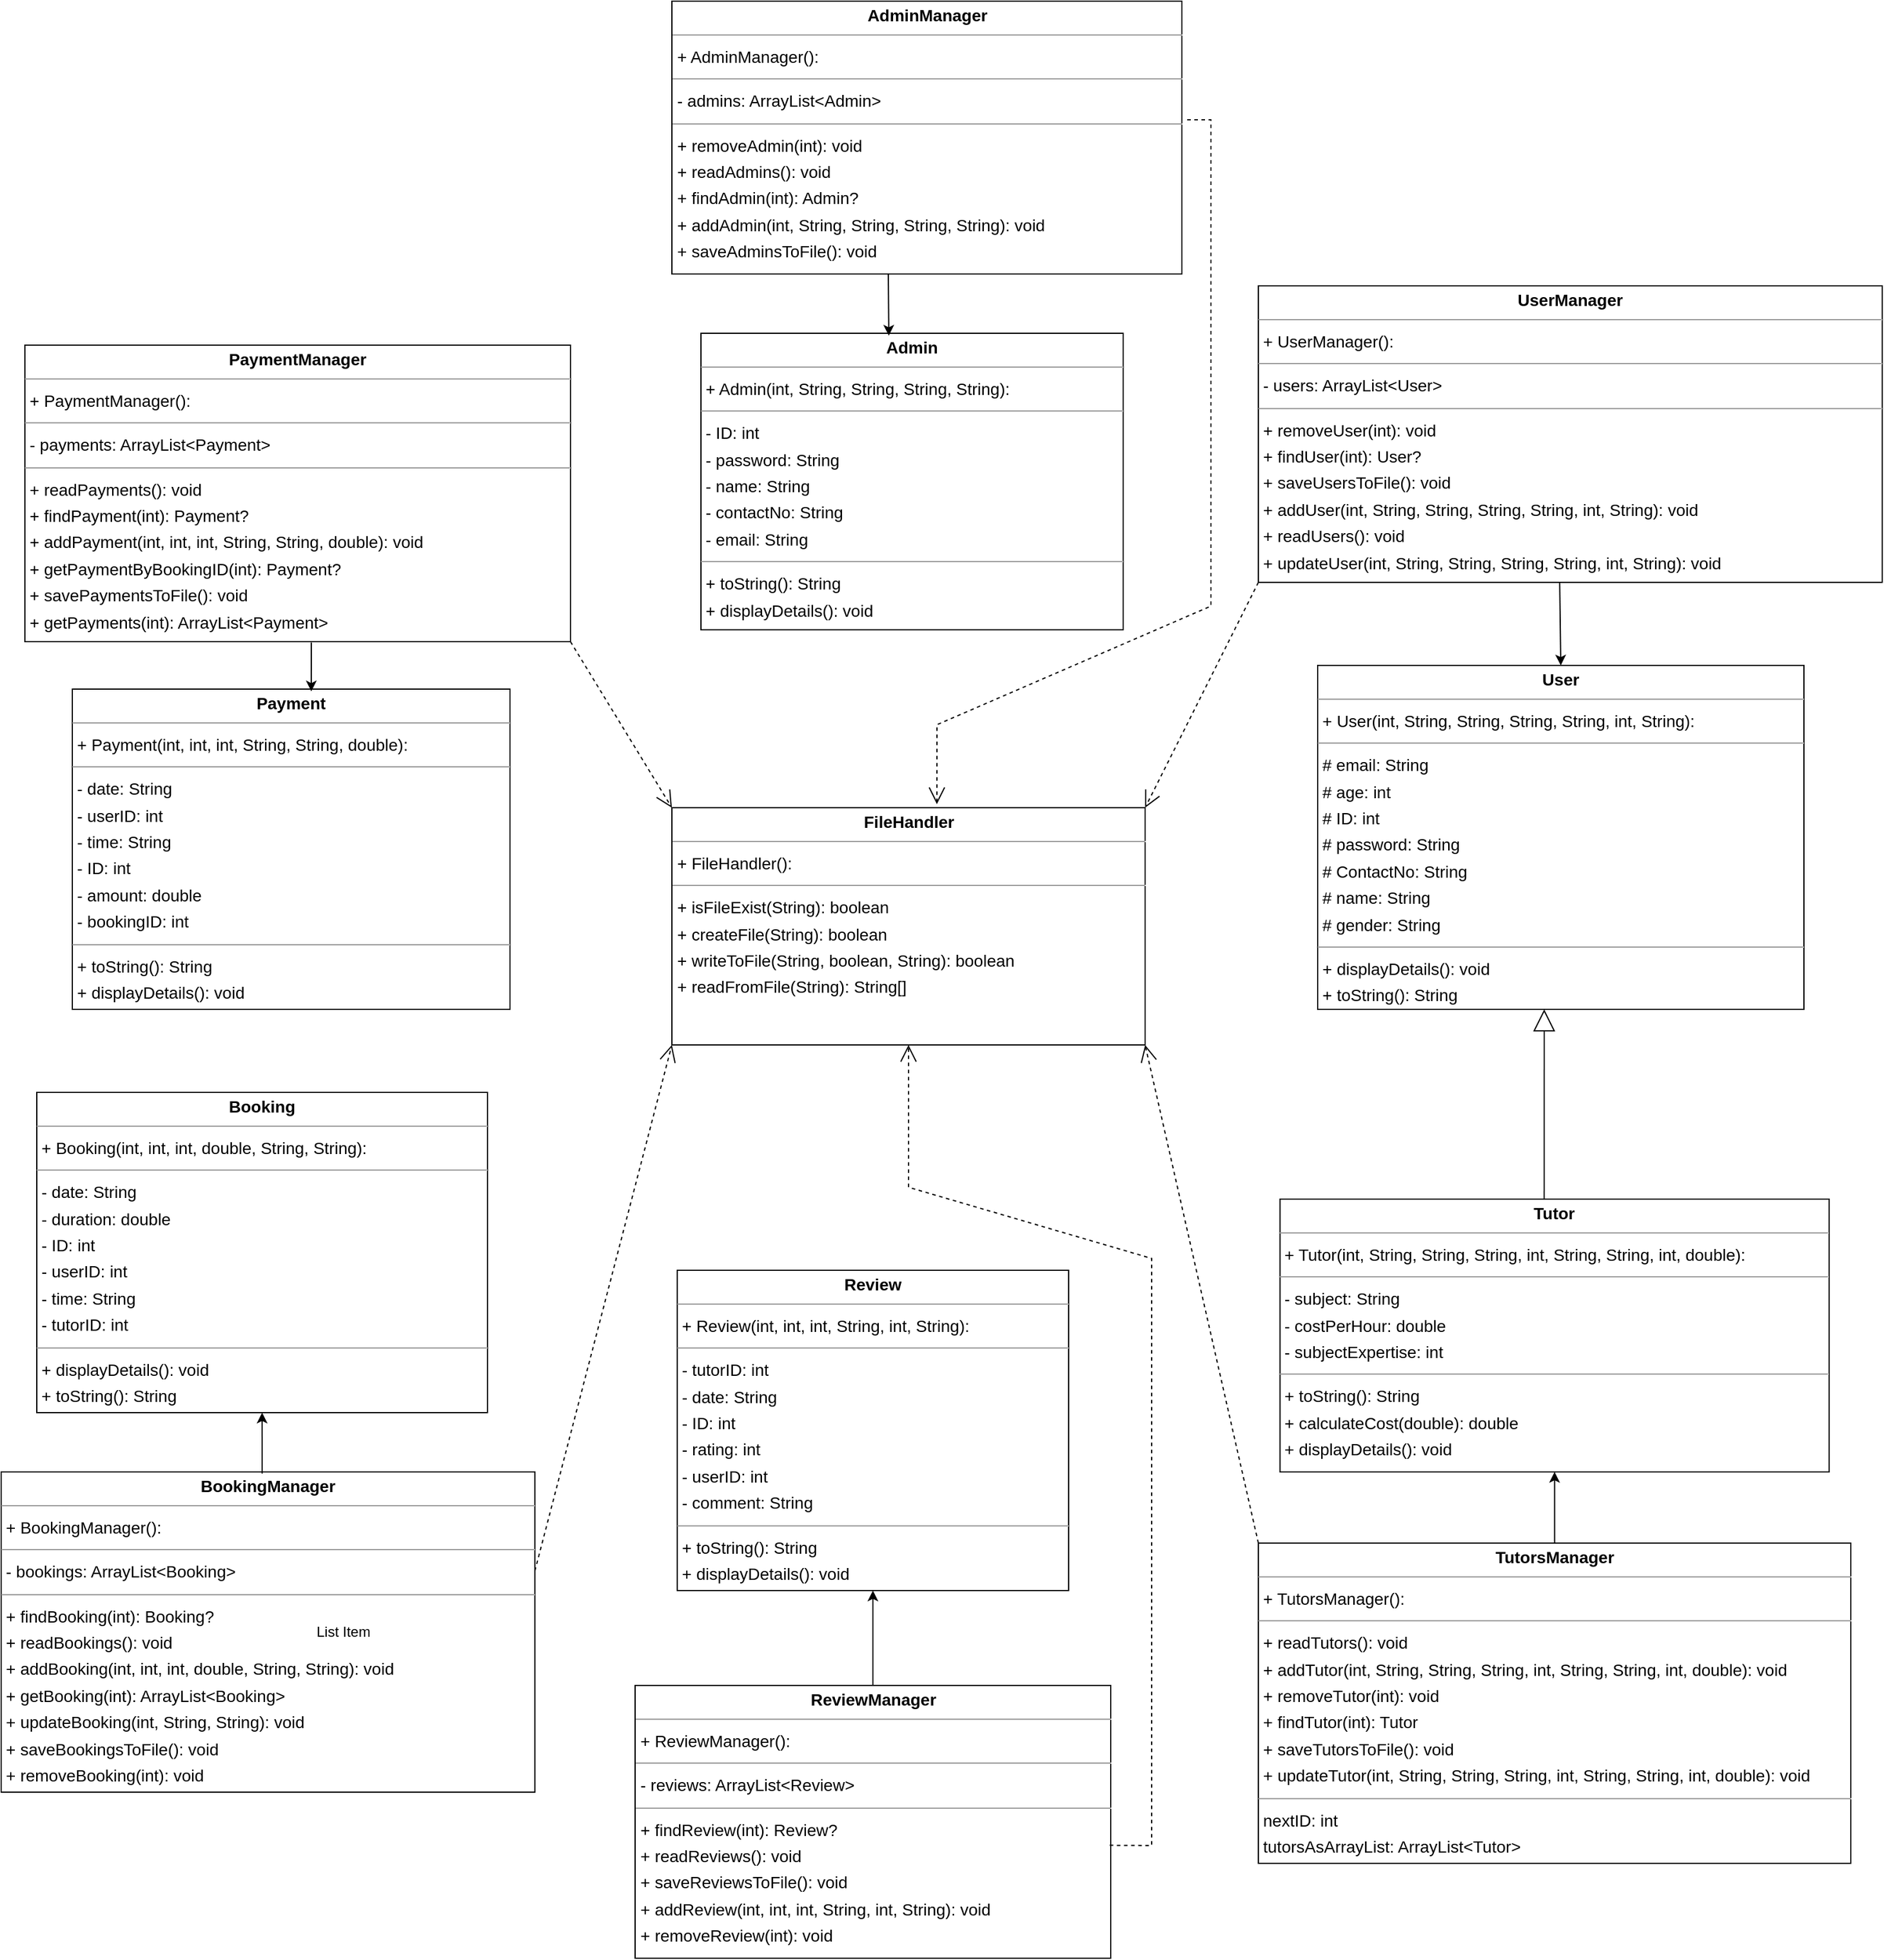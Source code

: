 <mxfile version="24.7.8">
  <diagram id="uno29H8th-qO8SrL2tuf" name="Page-1">
    <mxGraphModel dx="2703" dy="3367" grid="1" gridSize="10" guides="1" tooltips="1" connect="1" arrows="1" fold="1" page="0" pageScale="1" pageWidth="80" pageHeight="4" background="none" math="0" shadow="0">
      <root>
        <mxCell id="0" />
        <mxCell id="1" parent="0" />
        <mxCell id="node9" value="&lt;p style=&quot;margin:0px;margin-top:4px;text-align:center;&quot;&gt;&lt;b&gt;Admin&lt;/b&gt;&lt;/p&gt;&lt;hr size=&quot;1&quot;/&gt;&lt;p style=&quot;margin:0 0 0 4px;line-height:1.6;&quot;&gt;+ Admin(int, String, String, String, String): &lt;/p&gt;&lt;hr size=&quot;1&quot;/&gt;&lt;p style=&quot;margin:0 0 0 4px;line-height:1.6;&quot;&gt;- ID: int&lt;br/&gt;- password: String&lt;br/&gt;- name: String&lt;br/&gt;- contactNo: String&lt;br/&gt;- email: String&lt;/p&gt;&lt;hr size=&quot;1&quot;/&gt;&lt;p style=&quot;margin:0 0 0 4px;line-height:1.6;&quot;&gt;+ toString(): String&lt;br/&gt;+ displayDetails(): void&lt;/p&gt;&lt;hr size=&quot;1&quot;/&gt;&lt;p style=&quot;margin:0 0 0 4px;line-height:1.6;&quot;&gt; name: String&lt;br/&gt; contactNo: String&lt;br/&gt; password: String&lt;br/&gt; ID: int&lt;br/&gt; email: String&lt;/p&gt;" style="verticalAlign=top;align=left;overflow=fill;fontSize=14;fontFamily=Helvetica;html=1;rounded=0;shadow=0;comic=0;labelBackgroundColor=none;strokeWidth=1;" parent="1" vertex="1">
          <mxGeometry x="430" y="-1610" width="356" height="250" as="geometry" />
        </mxCell>
        <mxCell id="node11" value="&lt;p style=&quot;margin:0px;margin-top:4px;text-align:center;&quot;&gt;&lt;b&gt;AdminManager&lt;/b&gt;&lt;/p&gt;&lt;hr size=&quot;1&quot;/&gt;&lt;p style=&quot;margin:0 0 0 4px;line-height:1.6;&quot;&gt;+ AdminManager(): &lt;/p&gt;&lt;hr size=&quot;1&quot;/&gt;&lt;p style=&quot;margin:0 0 0 4px;line-height:1.6;&quot;&gt;- admins: ArrayList&amp;lt;Admin&amp;gt;&lt;/p&gt;&lt;hr size=&quot;1&quot;/&gt;&lt;p style=&quot;margin:0 0 0 4px;line-height:1.6;&quot;&gt;+ removeAdmin(int): void&lt;br/&gt;+ readAdmins(): void&lt;br/&gt;+ findAdmin(int): Admin?&lt;br/&gt;+ addAdmin(int, String, String, String, String): void&lt;br/&gt;+ saveAdminsToFile(): void&lt;/p&gt;&lt;hr size=&quot;1&quot;/&gt;&lt;p style=&quot;margin:0 0 0 4px;line-height:1.6;&quot;&gt; nextID: int&lt;br/&gt; admins: ArrayList&amp;lt;Admin&amp;gt;&lt;/p&gt;" style="verticalAlign=top;align=left;overflow=fill;fontSize=14;fontFamily=Helvetica;html=1;rounded=0;shadow=0;comic=0;labelBackgroundColor=none;strokeWidth=1;" parent="1" vertex="1">
          <mxGeometry x="405.5" y="-1890" width="430" height="230" as="geometry" />
        </mxCell>
        <mxCell id="node5" value="&lt;p style=&quot;margin:0px;margin-top:4px;text-align:center;&quot;&gt;&lt;b&gt;Booking&lt;/b&gt;&lt;/p&gt;&lt;hr size=&quot;1&quot;/&gt;&lt;p style=&quot;margin:0 0 0 4px;line-height:1.6;&quot;&gt;+ Booking(int, int, int, double, String, String): &lt;/p&gt;&lt;hr size=&quot;1&quot;/&gt;&lt;p style=&quot;margin:0 0 0 4px;line-height:1.6;&quot;&gt;- date: String&lt;br/&gt;- duration: double&lt;br/&gt;- ID: int&lt;br/&gt;- userID: int&lt;br/&gt;- time: String&lt;br/&gt;- tutorID: int&lt;/p&gt;&lt;hr size=&quot;1&quot;/&gt;&lt;p style=&quot;margin:0 0 0 4px;line-height:1.6;&quot;&gt;+ displayDetails(): void&lt;br/&gt;+ toString(): String&lt;/p&gt;&lt;hr size=&quot;1&quot;/&gt;&lt;p style=&quot;margin:0 0 0 4px;line-height:1.6;&quot;&gt; tutorID: int&lt;br/&gt; ID: int&lt;br/&gt; duration: double&lt;br/&gt; date: String&lt;br/&gt; time: String&lt;br/&gt; userID: int&lt;/p&gt;" style="verticalAlign=top;align=left;overflow=fill;fontSize=14;fontFamily=Helvetica;html=1;rounded=0;shadow=0;comic=0;labelBackgroundColor=none;strokeWidth=1;" parent="1" vertex="1">
          <mxGeometry x="-130" y="-970" width="380" height="270" as="geometry" />
        </mxCell>
        <mxCell id="node4" value="&lt;p style=&quot;margin:0px;margin-top:4px;text-align:center;&quot;&gt;&lt;b&gt;BookingManager&lt;/b&gt;&lt;/p&gt;&lt;hr size=&quot;1&quot;/&gt;&lt;p style=&quot;margin:0 0 0 4px;line-height:1.6;&quot;&gt;+ BookingManager(): &lt;/p&gt;&lt;hr size=&quot;1&quot;/&gt;&lt;p style=&quot;margin:0 0 0 4px;line-height:1.6;&quot;&gt;- bookings: ArrayList&amp;lt;Booking&amp;gt;&lt;/p&gt;&lt;hr size=&quot;1&quot;/&gt;&lt;p style=&quot;margin:0 0 0 4px;line-height:1.6;&quot;&gt;+ findBooking(int): Booking?&lt;br/&gt;+ readBookings(): void&lt;br/&gt;+ addBooking(int, int, int, double, String, String): void&lt;br/&gt;+ getBooking(int): ArrayList&amp;lt;Booking&amp;gt;&lt;br/&gt;+ updateBooking(int, String, String): void&lt;br/&gt;+ saveBookingsToFile(): void&lt;br/&gt;+ removeBooking(int): void&lt;/p&gt;&lt;hr size=&quot;1&quot;/&gt;&lt;p style=&quot;margin:0 0 0 4px;line-height:1.6;&quot;&gt; nextID: int&lt;br/&gt; bookings: ArrayList&amp;lt;Booking&amp;gt;&lt;/p&gt;" style="verticalAlign=top;align=left;overflow=fill;fontSize=14;fontFamily=Helvetica;html=1;rounded=0;shadow=0;comic=0;labelBackgroundColor=none;strokeWidth=1;" parent="1" vertex="1">
          <mxGeometry x="-160" y="-650" width="450" height="270" as="geometry" />
        </mxCell>
        <mxCell id="node8" value="&lt;p style=&quot;margin:0px;margin-top:4px;text-align:center;&quot;&gt;&lt;b&gt;FileHandler&lt;/b&gt;&lt;/p&gt;&lt;hr size=&quot;1&quot;/&gt;&lt;p style=&quot;margin:0 0 0 4px;line-height:1.6;&quot;&gt;+ FileHandler(): &lt;/p&gt;&lt;hr size=&quot;1&quot;/&gt;&lt;p style=&quot;margin:0 0 0 4px;line-height:1.6;&quot;&gt;+ isFileExist(String): boolean&lt;br/&gt;+ createFile(String): boolean&lt;br/&gt;+ writeToFile(String, boolean, String): boolean&lt;br/&gt;+ readFromFile(String): String[]&lt;/p&gt;" style="verticalAlign=top;align=left;overflow=fill;fontSize=14;fontFamily=Helvetica;html=1;rounded=0;shadow=0;comic=0;labelBackgroundColor=none;strokeWidth=1;" parent="1" vertex="1">
          <mxGeometry x="405.5" y="-1210" width="399" height="200" as="geometry" />
        </mxCell>
        <mxCell id="node10" value="&lt;p style=&quot;margin:0px;margin-top:4px;text-align:center;&quot;&gt;&lt;b&gt;Payment&lt;/b&gt;&lt;/p&gt;&lt;hr size=&quot;1&quot;/&gt;&lt;p style=&quot;margin:0 0 0 4px;line-height:1.6;&quot;&gt;+ Payment(int, int, int, String, String, double): &lt;/p&gt;&lt;hr size=&quot;1&quot;/&gt;&lt;p style=&quot;margin:0 0 0 4px;line-height:1.6;&quot;&gt;- date: String&lt;br/&gt;- userID: int&lt;br/&gt;- time: String&lt;br/&gt;- ID: int&lt;br/&gt;- amount: double&lt;br/&gt;- bookingID: int&lt;/p&gt;&lt;hr size=&quot;1&quot;/&gt;&lt;p style=&quot;margin:0 0 0 4px;line-height:1.6;&quot;&gt;+ toString(): String&lt;br/&gt;+ displayDetails(): void&lt;/p&gt;&lt;hr size=&quot;1&quot;/&gt;&lt;p style=&quot;margin:0 0 0 4px;line-height:1.6;&quot;&gt; bookingID: int&lt;br/&gt; ID: int&lt;br/&gt; date: String&lt;br/&gt; time: String&lt;br/&gt; amount: double&lt;br/&gt; userID: int&lt;/p&gt;" style="verticalAlign=top;align=left;overflow=fill;fontSize=14;fontFamily=Helvetica;html=1;rounded=0;shadow=0;comic=0;labelBackgroundColor=none;strokeWidth=1;" parent="1" vertex="1">
          <mxGeometry x="-100" y="-1310" width="369" height="270" as="geometry" />
        </mxCell>
        <mxCell id="node6" value="&lt;p style=&quot;margin:0px;margin-top:4px;text-align:center;&quot;&gt;&lt;b&gt;PaymentManager&lt;/b&gt;&lt;/p&gt;&lt;hr size=&quot;1&quot;/&gt;&lt;p style=&quot;margin:0 0 0 4px;line-height:1.6;&quot;&gt;+ PaymentManager(): &lt;/p&gt;&lt;hr size=&quot;1&quot;/&gt;&lt;p style=&quot;margin:0 0 0 4px;line-height:1.6;&quot;&gt;- payments: ArrayList&amp;lt;Payment&amp;gt;&lt;/p&gt;&lt;hr size=&quot;1&quot;/&gt;&lt;p style=&quot;margin:0 0 0 4px;line-height:1.6;&quot;&gt;+ readPayments(): void&lt;br/&gt;+ findPayment(int): Payment?&lt;br/&gt;+ addPayment(int, int, int, String, String, double): void&lt;br/&gt;+ getPaymentByBookingID(int): Payment?&lt;br/&gt;+ savePaymentsToFile(): void&lt;br/&gt;+ getPayments(int): ArrayList&amp;lt;Payment&amp;gt;&lt;/p&gt;&lt;hr size=&quot;1&quot;/&gt;&lt;p style=&quot;margin:0 0 0 4px;line-height:1.6;&quot;&gt; nextID: int&lt;br/&gt; payments: ArrayList&amp;lt;Payment&amp;gt;&lt;/p&gt;" style="verticalAlign=top;align=left;overflow=fill;fontSize=14;fontFamily=Helvetica;html=1;rounded=0;shadow=0;comic=0;labelBackgroundColor=none;strokeWidth=1;" parent="1" vertex="1">
          <mxGeometry x="-140" y="-1600" width="460" height="250" as="geometry" />
        </mxCell>
        <mxCell id="node2" value="&lt;p style=&quot;margin:0px;margin-top:4px;text-align:center;&quot;&gt;&lt;b&gt;Review&lt;/b&gt;&lt;/p&gt;&lt;hr size=&quot;1&quot;/&gt;&lt;p style=&quot;margin:0 0 0 4px;line-height:1.6;&quot;&gt;+ Review(int, int, int, String, int, String): &lt;/p&gt;&lt;hr size=&quot;1&quot;/&gt;&lt;p style=&quot;margin:0 0 0 4px;line-height:1.6;&quot;&gt;- tutorID: int&lt;br/&gt;- date: String&lt;br/&gt;- ID: int&lt;br/&gt;- rating: int&lt;br/&gt;- userID: int&lt;br/&gt;- comment: String&lt;/p&gt;&lt;hr size=&quot;1&quot;/&gt;&lt;p style=&quot;margin:0 0 0 4px;line-height:1.6;&quot;&gt;+ toString(): String&lt;br/&gt;+ displayDetails(): void&lt;/p&gt;&lt;hr size=&quot;1&quot;/&gt;&lt;p style=&quot;margin:0 0 0 4px;line-height:1.6;&quot;&gt; tutorID: int&lt;br/&gt; rating: int&lt;br/&gt; comment: String&lt;br/&gt; ID: int&lt;br/&gt; date: String&lt;br/&gt; userID: int&lt;/p&gt;" style="verticalAlign=top;align=left;overflow=fill;fontSize=14;fontFamily=Helvetica;html=1;rounded=0;shadow=0;comic=0;labelBackgroundColor=none;strokeWidth=1;" parent="1" vertex="1">
          <mxGeometry x="410" y="-820" width="330" height="270" as="geometry" />
        </mxCell>
        <mxCell id="node7" value="&lt;p style=&quot;margin:0px;margin-top:4px;text-align:center;&quot;&gt;&lt;b&gt;ReviewManager&lt;/b&gt;&lt;/p&gt;&lt;hr size=&quot;1&quot;/&gt;&lt;p style=&quot;margin:0 0 0 4px;line-height:1.6;&quot;&gt;+ ReviewManager(): &lt;/p&gt;&lt;hr size=&quot;1&quot;/&gt;&lt;p style=&quot;margin:0 0 0 4px;line-height:1.6;&quot;&gt;- reviews: ArrayList&amp;lt;Review&amp;gt;&lt;/p&gt;&lt;hr size=&quot;1&quot;/&gt;&lt;p style=&quot;margin:0 0 0 4px;line-height:1.6;&quot;&gt;+ findReview(int): Review?&lt;br/&gt;+ readReviews(): void&lt;br/&gt;+ saveReviewsToFile(): void&lt;br/&gt;+ addReview(int, int, int, String, int, String): void&lt;br/&gt;+ removeReview(int): void&lt;/p&gt;&lt;hr size=&quot;1&quot;/&gt;&lt;p style=&quot;margin:0 0 0 4px;line-height:1.6;&quot;&gt; nextID: int&lt;br/&gt; reviews: ArrayList&amp;lt;Review&amp;gt;&lt;/p&gt;" style="verticalAlign=top;align=left;overflow=fill;fontSize=14;fontFamily=Helvetica;html=1;rounded=0;shadow=0;comic=0;labelBackgroundColor=none;strokeWidth=1;" parent="1" vertex="1">
          <mxGeometry x="374.5" y="-470" width="401" height="230" as="geometry" />
        </mxCell>
        <mxCell id="node1" value="&lt;p style=&quot;margin:0px;margin-top:4px;text-align:center;&quot;&gt;&lt;b&gt;Tutor&lt;/b&gt;&lt;/p&gt;&lt;hr size=&quot;1&quot;/&gt;&lt;p style=&quot;margin:0 0 0 4px;line-height:1.6;&quot;&gt;+ Tutor(int, String, String, String, int, String, String, int, double): &lt;/p&gt;&lt;hr size=&quot;1&quot;/&gt;&lt;p style=&quot;margin:0 0 0 4px;line-height:1.6;&quot;&gt;- subject: String&lt;br/&gt;- costPerHour: double&lt;br/&gt;- subjectExpertise: int&lt;/p&gt;&lt;hr size=&quot;1&quot;/&gt;&lt;p style=&quot;margin:0 0 0 4px;line-height:1.6;&quot;&gt;+ toString(): String&lt;br/&gt;+ calculateCost(double): double&lt;br/&gt;+ displayDetails(): void&lt;/p&gt;&lt;hr size=&quot;1&quot;/&gt;&lt;p style=&quot;margin:0 0 0 4px;line-height:1.6;&quot;&gt; costPerHour: double&lt;br/&gt; subjectExpertise: int&lt;br/&gt; subject: String&lt;/p&gt;" style="verticalAlign=top;align=left;overflow=fill;fontSize=14;fontFamily=Helvetica;html=1;rounded=0;shadow=0;comic=0;labelBackgroundColor=none;strokeWidth=1;fillColor=default;strokeColor=default;" parent="1" vertex="1">
          <mxGeometry x="918.25" y="-880" width="463" height="230" as="geometry" />
        </mxCell>
        <mxCell id="node12" value="&lt;p style=&quot;margin:0px;margin-top:4px;text-align:center;&quot;&gt;&lt;b&gt;TutorsManager&lt;/b&gt;&lt;/p&gt;&lt;hr size=&quot;1&quot;/&gt;&lt;p style=&quot;margin:0 0 0 4px;line-height:1.6;&quot;&gt;+ TutorsManager(): &lt;/p&gt;&lt;hr size=&quot;1&quot;/&gt;&lt;p style=&quot;margin:0 0 0 4px;line-height:1.6;&quot;&gt;+ readTutors(): void&lt;br/&gt;+ addTutor(int, String, String, String, int, String, String, int, double): void&lt;br/&gt;+ removeTutor(int): void&lt;br/&gt;+ findTutor(int): Tutor&lt;br/&gt;+ saveTutorsToFile(): void&lt;br/&gt;+ updateTutor(int, String, String, String, int, String, String, int, double): void&lt;/p&gt;&lt;hr size=&quot;1&quot;/&gt;&lt;p style=&quot;margin:0 0 0 4px;line-height:1.6;&quot;&gt; nextID: int&lt;br/&gt; tutorsAsArrayList: ArrayList&amp;lt;Tutor&amp;gt;&lt;/p&gt;" style="verticalAlign=top;align=left;overflow=fill;fontSize=14;fontFamily=Helvetica;html=1;rounded=0;shadow=0;comic=0;labelBackgroundColor=none;strokeWidth=1;" parent="1" vertex="1">
          <mxGeometry x="900" y="-590" width="499.5" height="270" as="geometry" />
        </mxCell>
        <mxCell id="node3" value="&lt;p style=&quot;margin:0px;margin-top:4px;text-align:center;&quot;&gt;&lt;b&gt;User&lt;/b&gt;&lt;/p&gt;&lt;hr size=&quot;1&quot;/&gt;&lt;p style=&quot;margin:0 0 0 4px;line-height:1.6;&quot;&gt;+ User(int, String, String, String, String, int, String): &lt;/p&gt;&lt;hr size=&quot;1&quot;/&gt;&lt;p style=&quot;margin:0 0 0 4px;line-height:1.6;&quot;&gt;# email: String&lt;br/&gt;# age: int&lt;br/&gt;# ID: int&lt;br/&gt;# password: String&lt;br/&gt;# ContactNo: String&lt;br/&gt;# name: String&lt;br/&gt;# gender: String&lt;/p&gt;&lt;hr size=&quot;1&quot;/&gt;&lt;p style=&quot;margin:0 0 0 4px;line-height:1.6;&quot;&gt;+ displayDetails(): void&lt;br/&gt;+ toString(): String&lt;/p&gt;&lt;hr size=&quot;1&quot;/&gt;&lt;p style=&quot;margin:0 0 0 4px;line-height:1.6;&quot;&gt; name: String&lt;br/&gt; password: String&lt;br/&gt; ID: int&lt;br/&gt; age: int&lt;br/&gt; gender: String&lt;br/&gt; ContactNo: String&lt;br/&gt; email: String&lt;/p&gt;" style="verticalAlign=top;align=left;overflow=fill;fontSize=14;fontFamily=Helvetica;html=1;rounded=0;shadow=0;comic=0;labelBackgroundColor=none;strokeWidth=1;" parent="1" vertex="1">
          <mxGeometry x="950" y="-1330" width="410" height="290" as="geometry" />
        </mxCell>
        <mxCell id="node0" value="&lt;p style=&quot;margin:0px;margin-top:4px;text-align:center;&quot;&gt;&lt;b&gt;UserManager&lt;/b&gt;&lt;/p&gt;&lt;hr size=&quot;1&quot;/&gt;&lt;p style=&quot;margin:0 0 0 4px;line-height:1.6;&quot;&gt;+ UserManager(): &lt;/p&gt;&lt;hr size=&quot;1&quot;/&gt;&lt;p style=&quot;margin:0 0 0 4px;line-height:1.6;&quot;&gt;- users: ArrayList&amp;lt;User&amp;gt;&lt;/p&gt;&lt;hr size=&quot;1&quot;/&gt;&lt;p style=&quot;margin:0 0 0 4px;line-height:1.6;&quot;&gt;+ removeUser(int): void&lt;br/&gt;+ findUser(int): User?&lt;br/&gt;+ saveUsersToFile(): void&lt;br/&gt;+ addUser(int, String, String, String, String, int, String): void&lt;br/&gt;+ readUsers(): void&lt;br/&gt;+ updateUser(int, String, String, String, String, int, String): void&lt;/p&gt;&lt;hr size=&quot;1&quot;/&gt;&lt;p style=&quot;margin:0 0 0 4px;line-height:1.6;&quot;&gt; nextID: int&lt;br/&gt; users: ArrayList&amp;lt;User&amp;gt;&lt;/p&gt;" style="verticalAlign=top;align=left;overflow=fill;fontSize=14;fontFamily=Helvetica;html=1;rounded=0;shadow=0;comic=0;labelBackgroundColor=none;strokeWidth=1;" parent="1" vertex="1">
          <mxGeometry x="900" y="-1650" width="526" height="250" as="geometry" />
        </mxCell>
        <mxCell id="49RR6xJiN3F37z6vn0Dk-2" value="List Item" style="text;strokeColor=none;fillColor=none;align=left;verticalAlign=middle;spacingLeft=4;spacingRight=4;overflow=hidden;points=[[0,0.5],[1,0.5]];portConstraint=eastwest;rotatable=0;whiteSpace=wrap;html=1;" parent="1" vertex="1">
          <mxGeometry x="100" y="-530" width="80" height="30" as="geometry" />
        </mxCell>
        <mxCell id="T05zYc3YgfRkabnaSPEQ-11" value="" style="endArrow=block;endSize=16;endFill=0;html=1;rounded=0;exitX=0.481;exitY=0.001;exitDx=0;exitDy=0;exitPerimeter=0;" parent="1" source="node1" edge="1">
          <mxGeometry width="160" relative="1" as="geometry">
            <mxPoint x="1160" y="-890" as="sourcePoint" />
            <mxPoint x="1141" y="-1040" as="targetPoint" />
          </mxGeometry>
        </mxCell>
        <mxCell id="T05zYc3YgfRkabnaSPEQ-12" value="" style="endArrow=open;endSize=12;dashed=1;html=1;rounded=0;exitX=0.999;exitY=0.309;exitDx=0;exitDy=0;exitPerimeter=0;entryX=0;entryY=1;entryDx=0;entryDy=0;" parent="1" target="node8" edge="1">
          <mxGeometry width="160" relative="1" as="geometry">
            <mxPoint x="290.0" y="-566.57" as="sourcePoint" />
            <mxPoint x="700.45" y="-1160" as="targetPoint" />
          </mxGeometry>
        </mxCell>
        <mxCell id="T05zYc3YgfRkabnaSPEQ-13" value="" style="endArrow=open;endSize=12;dashed=1;html=1;rounded=0;exitX=1;exitY=1;exitDx=0;exitDy=0;entryX=0;entryY=0;entryDx=0;entryDy=0;" parent="1" source="node6" target="node8" edge="1">
          <mxGeometry width="160" relative="1" as="geometry">
            <mxPoint x="530" y="-870" as="sourcePoint" />
            <mxPoint x="690" y="-870" as="targetPoint" />
          </mxGeometry>
        </mxCell>
        <mxCell id="T05zYc3YgfRkabnaSPEQ-14" value="" style="endArrow=open;endSize=12;dashed=1;html=1;rounded=0;exitX=0;exitY=1;exitDx=0;exitDy=0;entryX=1;entryY=0;entryDx=0;entryDy=0;" parent="1" source="node0" target="node8" edge="1">
          <mxGeometry width="160" relative="1" as="geometry">
            <mxPoint x="580" y="-860" as="sourcePoint" />
            <mxPoint x="740" y="-860" as="targetPoint" />
          </mxGeometry>
        </mxCell>
        <mxCell id="T05zYc3YgfRkabnaSPEQ-16" value="" style="endArrow=open;endSize=12;dashed=1;html=1;rounded=0;exitX=0;exitY=0;exitDx=0;exitDy=0;entryX=1;entryY=1;entryDx=0;entryDy=0;" parent="1" source="node12" target="node8" edge="1">
          <mxGeometry width="160" relative="1" as="geometry">
            <mxPoint x="760" y="-780" as="sourcePoint" />
            <mxPoint x="920" y="-780" as="targetPoint" />
          </mxGeometry>
        </mxCell>
        <mxCell id="T05zYc3YgfRkabnaSPEQ-19" value="" style="endArrow=open;endSize=12;dashed=1;html=1;rounded=0;entryX=0.56;entryY=-0.015;entryDx=0;entryDy=0;entryPerimeter=0;" parent="1" target="node8" edge="1">
          <mxGeometry width="160" relative="1" as="geometry">
            <mxPoint x="840" y="-1790" as="sourcePoint" />
            <mxPoint x="810" y="-1360" as="targetPoint" />
            <Array as="points">
              <mxPoint x="860" y="-1790" />
              <mxPoint x="860" y="-1380" />
              <mxPoint x="629" y="-1280" />
            </Array>
          </mxGeometry>
        </mxCell>
        <mxCell id="T05zYc3YgfRkabnaSPEQ-20" value="" style="endArrow=open;endSize=12;dashed=1;html=1;rounded=0;exitX=0.998;exitY=0.586;exitDx=0;exitDy=0;exitPerimeter=0;entryX=0.5;entryY=1;entryDx=0;entryDy=0;" parent="1" source="node7" target="node8" edge="1">
          <mxGeometry width="160" relative="1" as="geometry">
            <mxPoint x="600" y="-510" as="sourcePoint" />
            <mxPoint x="760" y="-510" as="targetPoint" />
            <Array as="points">
              <mxPoint x="810" y="-335" />
              <mxPoint x="810" y="-830" />
              <mxPoint x="605" y="-890" />
            </Array>
          </mxGeometry>
        </mxCell>
        <mxCell id="DVtDeg2e9qQKfoTN9wPS-4" value="" style="endArrow=classic;html=1;rounded=0;exitX=0.525;exitY=1.003;exitDx=0;exitDy=0;exitPerimeter=0;entryX=0.546;entryY=0.007;entryDx=0;entryDy=0;entryPerimeter=0;" edge="1" parent="1" source="node6" target="node10">
          <mxGeometry width="50" height="50" relative="1" as="geometry">
            <mxPoint x="190" y="-1240" as="sourcePoint" />
            <mxPoint x="240" y="-1290" as="targetPoint" />
          </mxGeometry>
        </mxCell>
        <mxCell id="DVtDeg2e9qQKfoTN9wPS-5" value="" style="endArrow=classic;html=1;rounded=0;entryX=0.5;entryY=1;entryDx=0;entryDy=0;exitX=0.489;exitY=0.005;exitDx=0;exitDy=0;exitPerimeter=0;" edge="1" parent="1" source="node4" target="node5">
          <mxGeometry width="50" height="50" relative="1" as="geometry">
            <mxPoint x="80" y="-630" as="sourcePoint" />
            <mxPoint x="130" y="-680" as="targetPoint" />
          </mxGeometry>
        </mxCell>
        <mxCell id="DVtDeg2e9qQKfoTN9wPS-6" value="" style="endArrow=classic;html=1;rounded=0;entryX=0.5;entryY=1;entryDx=0;entryDy=0;exitX=0.5;exitY=0;exitDx=0;exitDy=0;" edge="1" parent="1" source="node7" target="node2">
          <mxGeometry width="50" height="50" relative="1" as="geometry">
            <mxPoint x="510" y="-530" as="sourcePoint" />
            <mxPoint x="580" y="-540" as="targetPoint" />
          </mxGeometry>
        </mxCell>
        <mxCell id="DVtDeg2e9qQKfoTN9wPS-7" value="" style="endArrow=classic;html=1;rounded=0;entryX=0.5;entryY=1;entryDx=0;entryDy=0;" edge="1" parent="1" source="node12" target="node1">
          <mxGeometry width="50" height="50" relative="1" as="geometry">
            <mxPoint x="990" y="-720" as="sourcePoint" />
            <mxPoint x="1040" y="-770" as="targetPoint" />
          </mxGeometry>
        </mxCell>
        <mxCell id="DVtDeg2e9qQKfoTN9wPS-8" value="" style="endArrow=classic;html=1;rounded=0;entryX=0.5;entryY=0;entryDx=0;entryDy=0;exitX=0.483;exitY=0.998;exitDx=0;exitDy=0;exitPerimeter=0;" edge="1" parent="1" source="node0" target="node3">
          <mxGeometry width="50" height="50" relative="1" as="geometry">
            <mxPoint x="990" y="-1320" as="sourcePoint" />
            <mxPoint x="1040" y="-1370" as="targetPoint" />
          </mxGeometry>
        </mxCell>
        <mxCell id="DVtDeg2e9qQKfoTN9wPS-9" value="" style="endArrow=classic;html=1;rounded=0;entryX=0.445;entryY=0.008;entryDx=0;entryDy=0;entryPerimeter=0;" edge="1" parent="1" target="node9">
          <mxGeometry width="50" height="50" relative="1" as="geometry">
            <mxPoint x="588" y="-1660" as="sourcePoint" />
            <mxPoint x="1040" y="-1600" as="targetPoint" />
          </mxGeometry>
        </mxCell>
      </root>
    </mxGraphModel>
  </diagram>
</mxfile>
